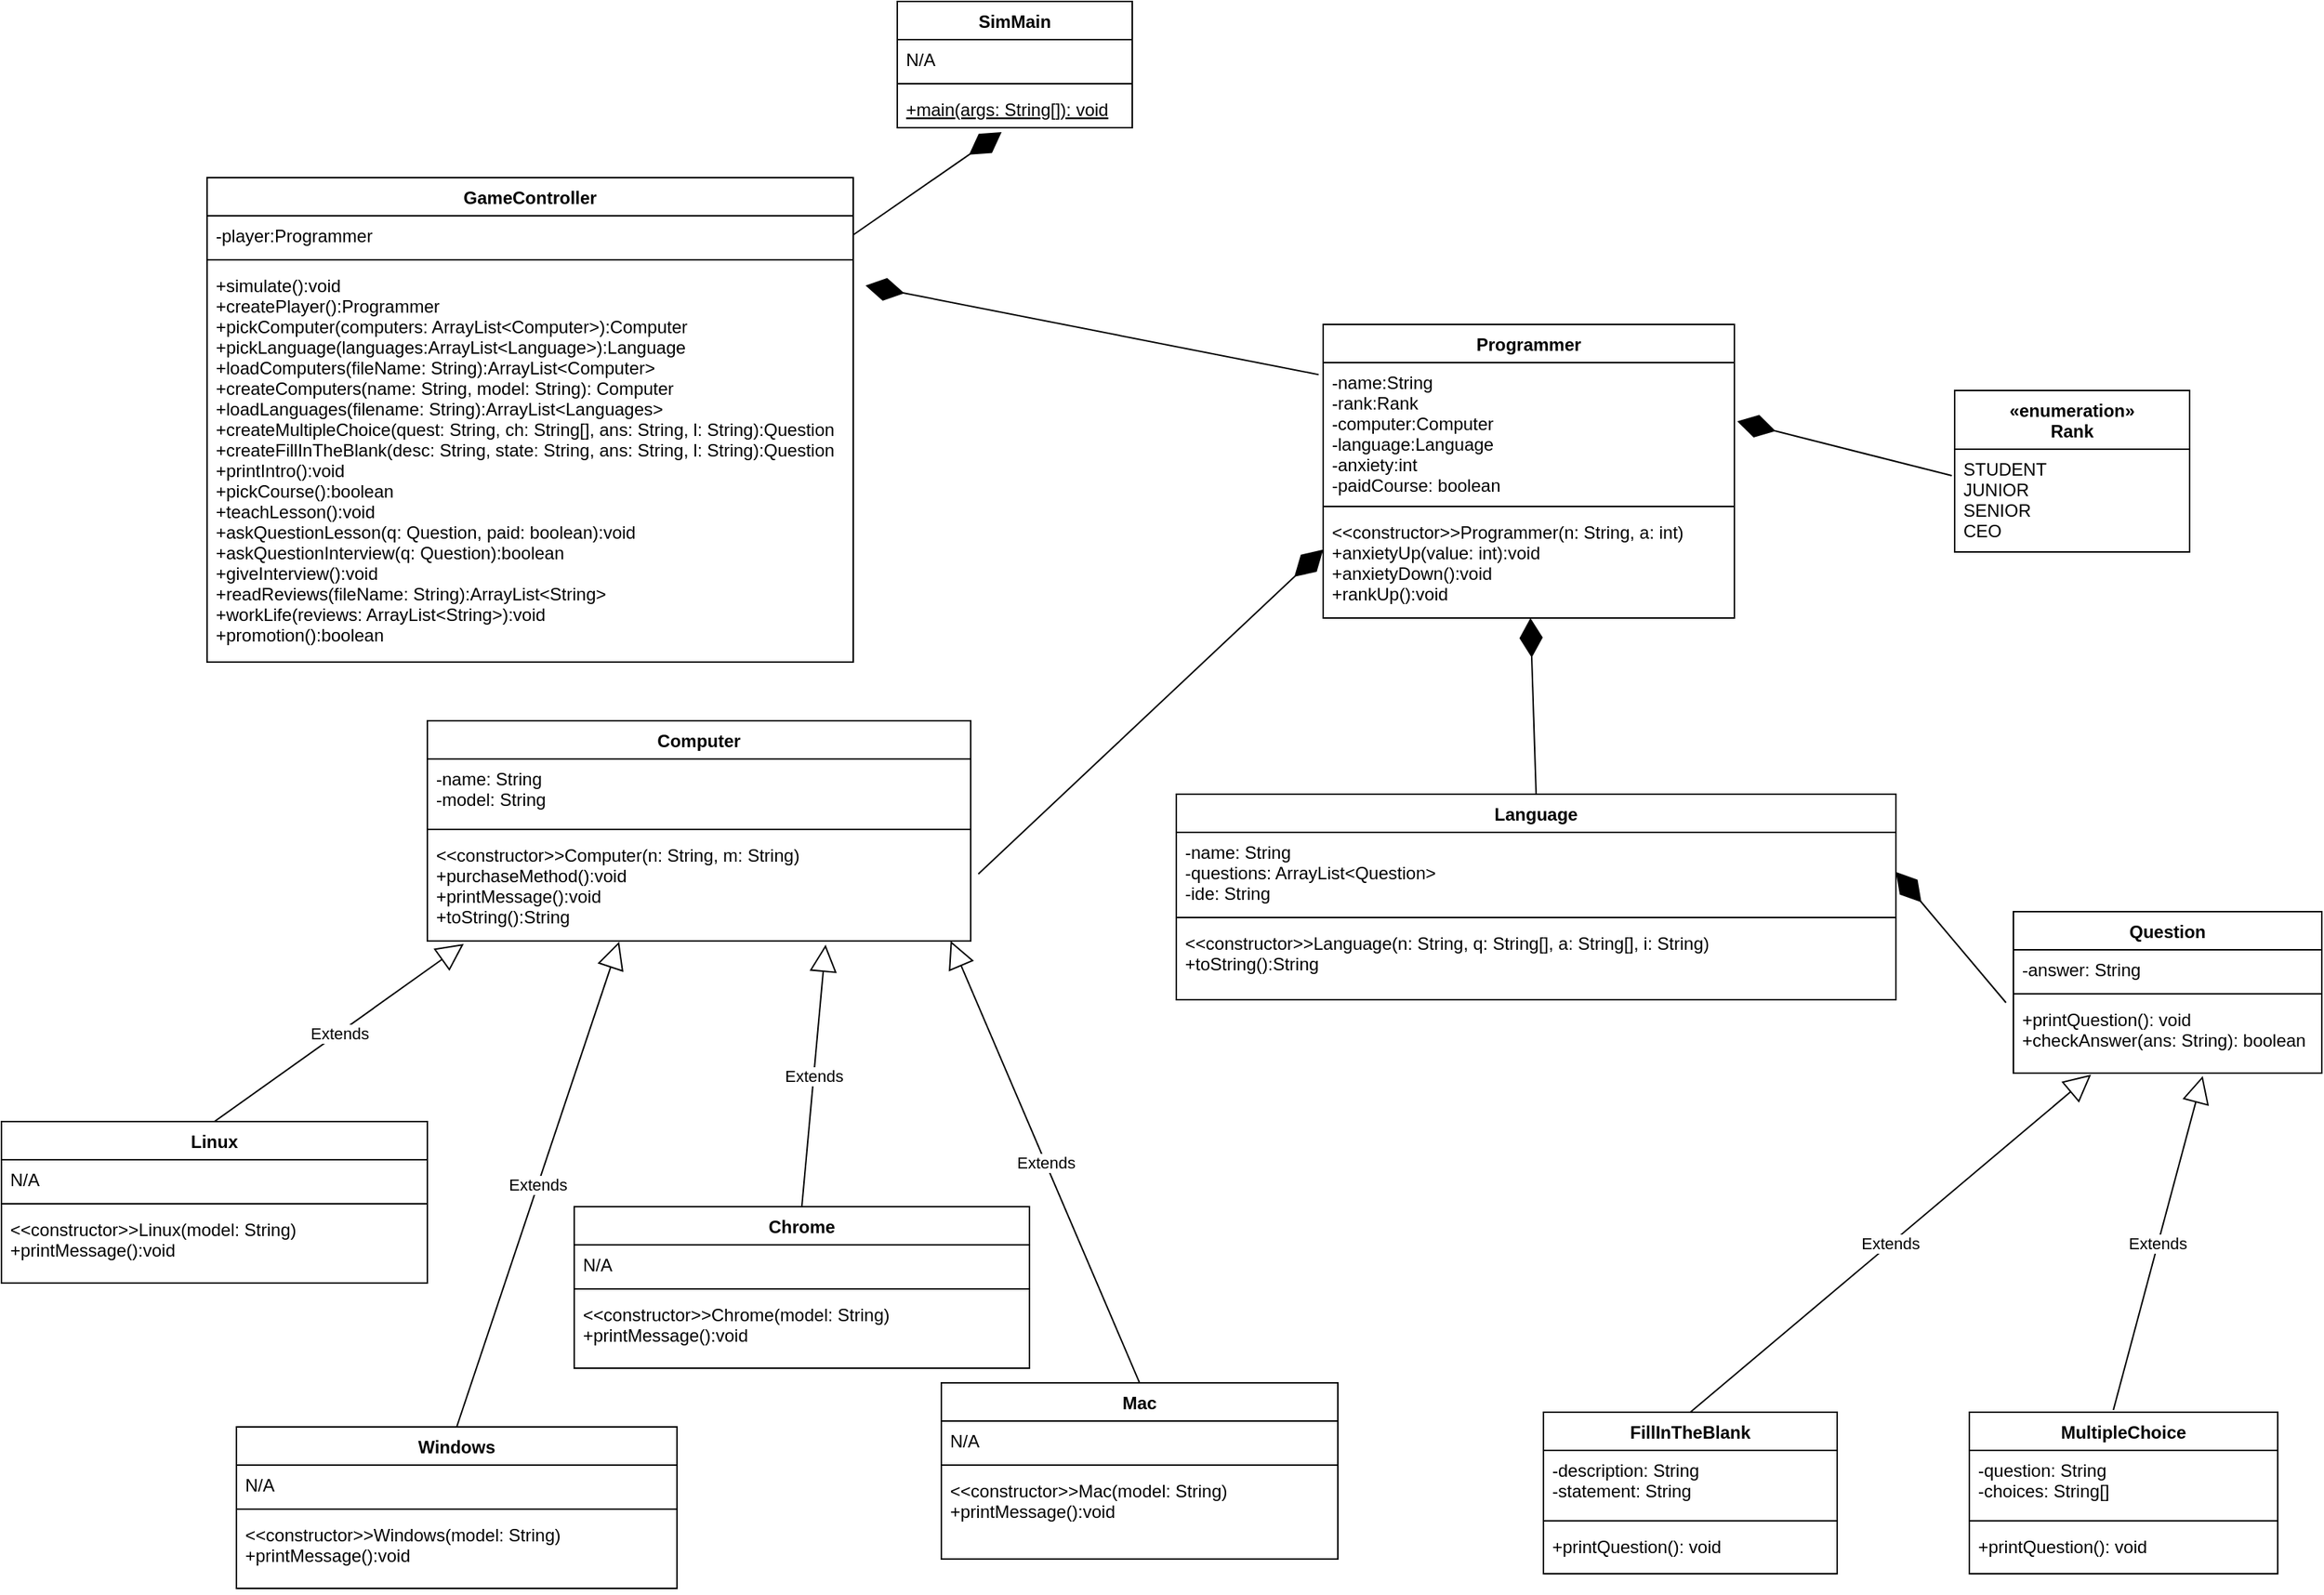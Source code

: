 <mxfile version="20.6.0" type="google"><diagram id="C5RBs43oDa-KdzZeNtuy" name="Page-1"><mxGraphModel grid="1" page="1" gridSize="10" guides="1" tooltips="1" connect="1" arrows="1" fold="1" pageScale="1" pageWidth="1654" pageHeight="1169" math="0" shadow="0"><root><mxCell id="WIyWlLk6GJQsqaUBKTNV-0"/><mxCell id="WIyWlLk6GJQsqaUBKTNV-1" parent="WIyWlLk6GJQsqaUBKTNV-0"/><mxCell id="19fOJ17vImWfiVm86CIg-0" value="GameController" style="swimlane;fontStyle=1;align=center;verticalAlign=top;childLayout=stackLayout;horizontal=1;startSize=26;horizontalStack=0;resizeParent=1;resizeParentMax=0;resizeLast=0;collapsible=1;marginBottom=0;" vertex="1" parent="WIyWlLk6GJQsqaUBKTNV-1"><mxGeometry x="160" y="150" width="440" height="330" as="geometry"/></mxCell><mxCell id="19fOJ17vImWfiVm86CIg-1" value="-player:Programmer" style="text;strokeColor=none;fillColor=none;align=left;verticalAlign=top;spacingLeft=4;spacingRight=4;overflow=hidden;rotatable=0;points=[[0,0.5],[1,0.5]];portConstraint=eastwest;" vertex="1" parent="19fOJ17vImWfiVm86CIg-0"><mxGeometry y="26" width="440" height="26" as="geometry"/></mxCell><mxCell id="19fOJ17vImWfiVm86CIg-2" value="" style="line;strokeWidth=1;fillColor=none;align=left;verticalAlign=middle;spacingTop=-1;spacingLeft=3;spacingRight=3;rotatable=0;labelPosition=right;points=[];portConstraint=eastwest;strokeColor=inherit;" vertex="1" parent="19fOJ17vImWfiVm86CIg-0"><mxGeometry y="52" width="440" height="8" as="geometry"/></mxCell><mxCell id="19fOJ17vImWfiVm86CIg-3" value="+simulate():void&#10;+createPlayer():Programmer&#10;+pickComputer(computers: ArrayList&lt;Computer&gt;):Computer&#10;+pickLanguage(languages:ArrayList&lt;Language&gt;):Language&#10;+loadComputers(fileName: String):ArrayList&lt;Computer&gt;&#10;+createComputers(name: String, model: String): Computer&#10;+loadLanguages(filename: String):ArrayList&lt;Languages&gt;&#10;+createMultipleChoice(quest: String, ch: String[], ans: String, l: String):Question&#10;+createFillInTheBlank(desc: String, state: String, ans: String, l: String):Question&#10;+printIntro():void&#10;+pickCourse():boolean &#10;+teachLesson():void&#10;+askQuestionLesson(q: Question, paid: boolean):void&#10;+askQuestionInterview(q: Question):boolean&#10;+giveInterview():void&#10;+readReviews(fileName: String):ArrayList&lt;String&gt;&#10;+workLife(reviews: ArrayList&lt;String&gt;):void&#10;+promotion():boolean" style="text;strokeColor=none;fillColor=none;align=left;verticalAlign=top;spacingLeft=4;spacingRight=4;overflow=hidden;rotatable=0;points=[[0,0.5],[1,0.5]];portConstraint=eastwest;fontStyle=0" vertex="1" parent="19fOJ17vImWfiVm86CIg-0"><mxGeometry y="60" width="440" height="270" as="geometry"/></mxCell><mxCell id="19fOJ17vImWfiVm86CIg-4" value="Language" style="swimlane;fontStyle=1;align=center;verticalAlign=top;childLayout=stackLayout;horizontal=1;startSize=26;horizontalStack=0;resizeParent=1;resizeParentMax=0;resizeLast=0;collapsible=1;marginBottom=0;" vertex="1" parent="WIyWlLk6GJQsqaUBKTNV-1"><mxGeometry x="820" y="570" width="490" height="140" as="geometry"/></mxCell><mxCell id="19fOJ17vImWfiVm86CIg-5" value="-name: String&#10;            -questions: ArrayList&lt;Question&gt;&#10;            -ide: String" style="text;strokeColor=none;fillColor=none;align=left;verticalAlign=top;spacingLeft=4;spacingRight=4;overflow=hidden;rotatable=0;points=[[0,0.5],[1,0.5]];portConstraint=eastwest;" vertex="1" parent="19fOJ17vImWfiVm86CIg-4"><mxGeometry y="26" width="490" height="54" as="geometry"/></mxCell><mxCell id="19fOJ17vImWfiVm86CIg-6" value="" style="line;strokeWidth=1;fillColor=none;align=left;verticalAlign=middle;spacingTop=-1;spacingLeft=3;spacingRight=3;rotatable=0;labelPosition=right;points=[];portConstraint=eastwest;strokeColor=inherit;" vertex="1" parent="19fOJ17vImWfiVm86CIg-4"><mxGeometry y="80" width="490" height="8" as="geometry"/></mxCell><mxCell id="19fOJ17vImWfiVm86CIg-7" value="&lt;&lt;constructor&gt;&gt;Language(n: String, q: String[], a: String[], i: String)&#10;+toString():String&#10;" style="text;strokeColor=none;fillColor=none;align=left;verticalAlign=top;spacingLeft=4;spacingRight=4;overflow=hidden;rotatable=0;points=[[0,0.5],[1,0.5]];portConstraint=eastwest;" vertex="1" parent="19fOJ17vImWfiVm86CIg-4"><mxGeometry y="88" width="490" height="52" as="geometry"/></mxCell><mxCell id="19fOJ17vImWfiVm86CIg-12" value="MultipleChoice" style="swimlane;fontStyle=1;align=center;verticalAlign=top;childLayout=stackLayout;horizontal=1;startSize=26;horizontalStack=0;resizeParent=1;resizeParentMax=0;resizeLast=0;collapsible=1;marginBottom=0;" vertex="1" parent="WIyWlLk6GJQsqaUBKTNV-1"><mxGeometry x="1360" y="991.01" width="210" height="110" as="geometry"/></mxCell><mxCell id="19fOJ17vImWfiVm86CIg-13" value="-question: String&#10;-choices: String[]" style="text;strokeColor=none;fillColor=none;align=left;verticalAlign=top;spacingLeft=4;spacingRight=4;overflow=hidden;rotatable=0;points=[[0,0.5],[1,0.5]];portConstraint=eastwest;" vertex="1" parent="19fOJ17vImWfiVm86CIg-12"><mxGeometry y="26" width="210" height="44" as="geometry"/></mxCell><mxCell id="19fOJ17vImWfiVm86CIg-14" value="" style="line;strokeWidth=1;fillColor=none;align=left;verticalAlign=middle;spacingTop=-1;spacingLeft=3;spacingRight=3;rotatable=0;labelPosition=right;points=[];portConstraint=eastwest;strokeColor=inherit;" vertex="1" parent="19fOJ17vImWfiVm86CIg-12"><mxGeometry y="70" width="210" height="8" as="geometry"/></mxCell><mxCell id="19fOJ17vImWfiVm86CIg-15" value="+printQuestion(): void" style="text;strokeColor=none;fillColor=none;align=left;verticalAlign=top;spacingLeft=4;spacingRight=4;overflow=hidden;rotatable=0;points=[[0,0.5],[1,0.5]];portConstraint=eastwest;" vertex="1" parent="19fOJ17vImWfiVm86CIg-12"><mxGeometry y="78" width="210" height="32" as="geometry"/></mxCell><mxCell id="19fOJ17vImWfiVm86CIg-16" value="Question" style="swimlane;fontStyle=1;align=center;verticalAlign=top;childLayout=stackLayout;horizontal=1;startSize=26;horizontalStack=0;resizeParent=1;resizeParentMax=0;resizeLast=0;collapsible=1;marginBottom=0;" vertex="1" parent="WIyWlLk6GJQsqaUBKTNV-1"><mxGeometry x="1390" y="650" width="210" height="110" as="geometry"/></mxCell><mxCell id="19fOJ17vImWfiVm86CIg-17" value="-answer: String" style="text;strokeColor=none;fillColor=none;align=left;verticalAlign=top;spacingLeft=4;spacingRight=4;overflow=hidden;rotatable=0;points=[[0,0.5],[1,0.5]];portConstraint=eastwest;" vertex="1" parent="19fOJ17vImWfiVm86CIg-16"><mxGeometry y="26" width="210" height="26" as="geometry"/></mxCell><mxCell id="19fOJ17vImWfiVm86CIg-18" value="" style="line;strokeWidth=1;fillColor=none;align=left;verticalAlign=middle;spacingTop=-1;spacingLeft=3;spacingRight=3;rotatable=0;labelPosition=right;points=[];portConstraint=eastwest;strokeColor=inherit;" vertex="1" parent="19fOJ17vImWfiVm86CIg-16"><mxGeometry y="52" width="210" height="8" as="geometry"/></mxCell><mxCell id="19fOJ17vImWfiVm86CIg-19" value="+printQuestion(): void&#10;+checkAnswer(ans: String): boolean" style="text;strokeColor=none;fillColor=none;align=left;verticalAlign=top;spacingLeft=4;spacingRight=4;overflow=hidden;rotatable=0;points=[[0,0.5],[1,0.5]];portConstraint=eastwest;" vertex="1" parent="19fOJ17vImWfiVm86CIg-16"><mxGeometry y="60" width="210" height="50" as="geometry"/></mxCell><mxCell id="19fOJ17vImWfiVm86CIg-20" value="Programmer" style="swimlane;fontStyle=1;align=center;verticalAlign=top;childLayout=stackLayout;horizontal=1;startSize=26;horizontalStack=0;resizeParent=1;resizeParentMax=0;resizeLast=0;collapsible=1;marginBottom=0;" vertex="1" parent="WIyWlLk6GJQsqaUBKTNV-1"><mxGeometry x="920" y="250" width="280" height="200" as="geometry"/></mxCell><mxCell id="19fOJ17vImWfiVm86CIg-21" value="-name:String&#10;-rank:Rank&#10;-computer:Computer&#10;-language:Language&#10;-anxiety:int&#10;-paidCourse: boolean&#10;" style="text;strokeColor=none;fillColor=none;align=left;verticalAlign=top;spacingLeft=4;spacingRight=4;overflow=hidden;rotatable=0;points=[[0,0.5],[1,0.5]];portConstraint=eastwest;" vertex="1" parent="19fOJ17vImWfiVm86CIg-20"><mxGeometry y="26" width="280" height="94" as="geometry"/></mxCell><mxCell id="19fOJ17vImWfiVm86CIg-22" value="" style="line;strokeWidth=1;fillColor=none;align=left;verticalAlign=middle;spacingTop=-1;spacingLeft=3;spacingRight=3;rotatable=0;labelPosition=right;points=[];portConstraint=eastwest;strokeColor=inherit;" vertex="1" parent="19fOJ17vImWfiVm86CIg-20"><mxGeometry y="120" width="280" height="8" as="geometry"/></mxCell><mxCell id="19fOJ17vImWfiVm86CIg-23" value="&lt;&lt;constructor&gt;&gt;Programmer(n: String, a: int)&#10;+anxietyUp(value: int):void&#10;+anxietyDown():void&#10;+rankUp():void&#10;" style="text;strokeColor=none;fillColor=none;align=left;verticalAlign=top;spacingLeft=4;spacingRight=4;overflow=hidden;rotatable=0;points=[[0,0.5],[1,0.5]];portConstraint=eastwest;" vertex="1" parent="19fOJ17vImWfiVm86CIg-20"><mxGeometry y="128" width="280" height="72" as="geometry"/></mxCell><mxCell id="19fOJ17vImWfiVm86CIg-24" value="FillInTheBlank" style="swimlane;fontStyle=1;align=center;verticalAlign=top;childLayout=stackLayout;horizontal=1;startSize=26;horizontalStack=0;resizeParent=1;resizeParentMax=0;resizeLast=0;collapsible=1;marginBottom=0;" vertex="1" parent="WIyWlLk6GJQsqaUBKTNV-1"><mxGeometry x="1070" y="991.01" width="200" height="110" as="geometry"/></mxCell><mxCell id="19fOJ17vImWfiVm86CIg-25" value="-description: String&#10;-statement: String" style="text;strokeColor=none;fillColor=none;align=left;verticalAlign=top;spacingLeft=4;spacingRight=4;overflow=hidden;rotatable=0;points=[[0,0.5],[1,0.5]];portConstraint=eastwest;" vertex="1" parent="19fOJ17vImWfiVm86CIg-24"><mxGeometry y="26" width="200" height="44" as="geometry"/></mxCell><mxCell id="19fOJ17vImWfiVm86CIg-26" value="" style="line;strokeWidth=1;fillColor=none;align=left;verticalAlign=middle;spacingTop=-1;spacingLeft=3;spacingRight=3;rotatable=0;labelPosition=right;points=[];portConstraint=eastwest;strokeColor=inherit;" vertex="1" parent="19fOJ17vImWfiVm86CIg-24"><mxGeometry y="70" width="200" height="8" as="geometry"/></mxCell><mxCell id="19fOJ17vImWfiVm86CIg-27" value="+printQuestion(): void&#10;" style="text;strokeColor=none;fillColor=none;align=left;verticalAlign=top;spacingLeft=4;spacingRight=4;overflow=hidden;rotatable=0;points=[[0,0.5],[1,0.5]];portConstraint=eastwest;" vertex="1" parent="19fOJ17vImWfiVm86CIg-24"><mxGeometry y="78" width="200" height="32" as="geometry"/></mxCell><mxCell id="19fOJ17vImWfiVm86CIg-28" value="Windows" style="swimlane;fontStyle=1;align=center;verticalAlign=top;childLayout=stackLayout;horizontal=1;startSize=26;horizontalStack=0;resizeParent=1;resizeParentMax=0;resizeLast=0;collapsible=1;marginBottom=0;" vertex="1" parent="WIyWlLk6GJQsqaUBKTNV-1"><mxGeometry x="180" y="1001.01" width="300" height="110" as="geometry"/></mxCell><mxCell id="19fOJ17vImWfiVm86CIg-29" value="N/A" style="text;strokeColor=none;fillColor=none;align=left;verticalAlign=top;spacingLeft=4;spacingRight=4;overflow=hidden;rotatable=0;points=[[0,0.5],[1,0.5]];portConstraint=eastwest;" vertex="1" parent="19fOJ17vImWfiVm86CIg-28"><mxGeometry y="26" width="300" height="26" as="geometry"/></mxCell><mxCell id="19fOJ17vImWfiVm86CIg-30" value="" style="line;strokeWidth=1;fillColor=none;align=left;verticalAlign=middle;spacingTop=-1;spacingLeft=3;spacingRight=3;rotatable=0;labelPosition=right;points=[];portConstraint=eastwest;strokeColor=inherit;" vertex="1" parent="19fOJ17vImWfiVm86CIg-28"><mxGeometry y="52" width="300" height="8" as="geometry"/></mxCell><mxCell id="19fOJ17vImWfiVm86CIg-31" value="&lt;&lt;constructor&gt;&gt;Windows(model: String)&#10;+printMessage():void&#10;" style="text;strokeColor=none;fillColor=none;align=left;verticalAlign=top;spacingLeft=4;spacingRight=4;overflow=hidden;rotatable=0;points=[[0,0.5],[1,0.5]];portConstraint=eastwest;" vertex="1" parent="19fOJ17vImWfiVm86CIg-28"><mxGeometry y="60" width="300" height="50" as="geometry"/></mxCell><mxCell id="19fOJ17vImWfiVm86CIg-32" value="Computer" style="swimlane;fontStyle=1;align=center;verticalAlign=top;childLayout=stackLayout;horizontal=1;startSize=26;horizontalStack=0;resizeParent=1;resizeParentMax=0;resizeLast=0;collapsible=1;marginBottom=0;" vertex="1" parent="WIyWlLk6GJQsqaUBKTNV-1"><mxGeometry x="310" y="520" width="370" height="150" as="geometry"/></mxCell><mxCell id="19fOJ17vImWfiVm86CIg-33" value="-name: String&#10;-model: String&#10;" style="text;strokeColor=none;fillColor=none;align=left;verticalAlign=top;spacingLeft=4;spacingRight=4;overflow=hidden;rotatable=0;points=[[0,0.5],[1,0.5]];portConstraint=eastwest;" vertex="1" parent="19fOJ17vImWfiVm86CIg-32"><mxGeometry y="26" width="370" height="44" as="geometry"/></mxCell><mxCell id="19fOJ17vImWfiVm86CIg-34" value="" style="line;strokeWidth=1;fillColor=none;align=left;verticalAlign=middle;spacingTop=-1;spacingLeft=3;spacingRight=3;rotatable=0;labelPosition=right;points=[];portConstraint=eastwest;strokeColor=inherit;" vertex="1" parent="19fOJ17vImWfiVm86CIg-32"><mxGeometry y="70" width="370" height="8" as="geometry"/></mxCell><mxCell id="19fOJ17vImWfiVm86CIg-35" value="&lt;&lt;constructor&gt;&gt;Computer(n: String, m: String)&#10;+purchaseMethod():void&#10;+printMessage():void&#10;+toString():String&#10;" style="text;strokeColor=none;fillColor=none;align=left;verticalAlign=top;spacingLeft=4;spacingRight=4;overflow=hidden;rotatable=0;points=[[0,0.5],[1,0.5]];portConstraint=eastwest;" vertex="1" parent="19fOJ17vImWfiVm86CIg-32"><mxGeometry y="78" width="370" height="72" as="geometry"/></mxCell><mxCell id="19fOJ17vImWfiVm86CIg-40" value="Mac" style="swimlane;fontStyle=1;align=center;verticalAlign=top;childLayout=stackLayout;horizontal=1;startSize=26;horizontalStack=0;resizeParent=1;resizeParentMax=0;resizeLast=0;collapsible=1;marginBottom=0;" vertex="1" parent="WIyWlLk6GJQsqaUBKTNV-1"><mxGeometry x="660" y="971.01" width="270" height="120" as="geometry"/></mxCell><mxCell id="19fOJ17vImWfiVm86CIg-41" value="N/A" style="text;strokeColor=none;fillColor=none;align=left;verticalAlign=top;spacingLeft=4;spacingRight=4;overflow=hidden;rotatable=0;points=[[0,0.5],[1,0.5]];portConstraint=eastwest;" vertex="1" parent="19fOJ17vImWfiVm86CIg-40"><mxGeometry y="26" width="270" height="26" as="geometry"/></mxCell><mxCell id="19fOJ17vImWfiVm86CIg-42" value="" style="line;strokeWidth=1;fillColor=none;align=left;verticalAlign=middle;spacingTop=-1;spacingLeft=3;spacingRight=3;rotatable=0;labelPosition=right;points=[];portConstraint=eastwest;strokeColor=inherit;" vertex="1" parent="19fOJ17vImWfiVm86CIg-40"><mxGeometry y="52" width="270" height="8" as="geometry"/></mxCell><mxCell id="19fOJ17vImWfiVm86CIg-43" value="&lt;&lt;constructor&gt;&gt;Mac(model: String)&#10;+printMessage():void" style="text;strokeColor=none;fillColor=none;align=left;verticalAlign=top;spacingLeft=4;spacingRight=4;overflow=hidden;rotatable=0;points=[[0,0.5],[1,0.5]];portConstraint=eastwest;" vertex="1" parent="19fOJ17vImWfiVm86CIg-40"><mxGeometry y="60" width="270" height="60" as="geometry"/></mxCell><mxCell id="19fOJ17vImWfiVm86CIg-48" value="Chrome" style="swimlane;fontStyle=1;align=center;verticalAlign=top;childLayout=stackLayout;horizontal=1;startSize=26;horizontalStack=0;resizeParent=1;resizeParentMax=0;resizeLast=0;collapsible=1;marginBottom=0;" vertex="1" parent="WIyWlLk6GJQsqaUBKTNV-1"><mxGeometry x="410" y="851.01" width="310" height="110" as="geometry"/></mxCell><mxCell id="19fOJ17vImWfiVm86CIg-49" value="N/A" style="text;strokeColor=none;fillColor=none;align=left;verticalAlign=top;spacingLeft=4;spacingRight=4;overflow=hidden;rotatable=0;points=[[0,0.5],[1,0.5]];portConstraint=eastwest;" vertex="1" parent="19fOJ17vImWfiVm86CIg-48"><mxGeometry y="26" width="310" height="26" as="geometry"/></mxCell><mxCell id="19fOJ17vImWfiVm86CIg-50" value="" style="line;strokeWidth=1;fillColor=none;align=left;verticalAlign=middle;spacingTop=-1;spacingLeft=3;spacingRight=3;rotatable=0;labelPosition=right;points=[];portConstraint=eastwest;strokeColor=inherit;" vertex="1" parent="19fOJ17vImWfiVm86CIg-48"><mxGeometry y="52" width="310" height="8" as="geometry"/></mxCell><mxCell id="19fOJ17vImWfiVm86CIg-51" value="&lt;&lt;constructor&gt;&gt;Chrome(model: String)&#10;+printMessage():void&#10;" style="text;strokeColor=none;fillColor=none;align=left;verticalAlign=top;spacingLeft=4;spacingRight=4;overflow=hidden;rotatable=0;points=[[0,0.5],[1,0.5]];portConstraint=eastwest;" vertex="1" parent="19fOJ17vImWfiVm86CIg-48"><mxGeometry y="60" width="310" height="50" as="geometry"/></mxCell><mxCell id="KETrmyFoDPBrCZwrwjwJ-8" value="Extends" style="endArrow=block;endSize=16;endFill=0;html=1;rounded=0;exitX=0.5;exitY=0;exitDx=0;exitDy=0;entryX=0.067;entryY=1.028;entryDx=0;entryDy=0;entryPerimeter=0;startArrow=none;" edge="1" parent="WIyWlLk6GJQsqaUBKTNV-1" source="19fOJ17vImWfiVm86CIg-44" target="19fOJ17vImWfiVm86CIg-35"><mxGeometry width="160" relative="1" as="geometry"><mxPoint x="155" y="841.01" as="sourcePoint"/><mxPoint x="300" y="741.01" as="targetPoint"/></mxGeometry></mxCell><mxCell id="KETrmyFoDPBrCZwrwjwJ-9" value="Extends" style="endArrow=block;endSize=16;endFill=0;html=1;rounded=0;exitX=0.5;exitY=0;exitDx=0;exitDy=0;entryX=0.353;entryY=1.007;entryDx=0;entryDy=0;entryPerimeter=0;" edge="1" parent="WIyWlLk6GJQsqaUBKTNV-1" source="19fOJ17vImWfiVm86CIg-28" target="19fOJ17vImWfiVm86CIg-35"><mxGeometry width="160" relative="1" as="geometry"><mxPoint x="110" y="941.01" as="sourcePoint"/><mxPoint x="387" y="632.036" as="targetPoint"/></mxGeometry></mxCell><mxCell id="KETrmyFoDPBrCZwrwjwJ-10" value="Extends" style="endArrow=block;endSize=16;endFill=0;html=1;rounded=0;exitX=0.5;exitY=0;exitDx=0;exitDy=0;entryX=0.733;entryY=1.035;entryDx=0;entryDy=0;entryPerimeter=0;" edge="1" parent="WIyWlLk6GJQsqaUBKTNV-1" source="19fOJ17vImWfiVm86CIg-48" target="19fOJ17vImWfiVm86CIg-35"><mxGeometry width="160" relative="1" as="geometry"><mxPoint x="320" y="941.01" as="sourcePoint"/><mxPoint x="370" y="671.01" as="targetPoint"/><Array as="points"/></mxGeometry></mxCell><mxCell id="KETrmyFoDPBrCZwrwjwJ-11" value="Extends" style="endArrow=block;endSize=16;endFill=0;html=1;rounded=0;exitX=0.5;exitY=0;exitDx=0;exitDy=0;entryX=0.963;entryY=1;entryDx=0;entryDy=0;entryPerimeter=0;" edge="1" parent="WIyWlLk6GJQsqaUBKTNV-1" source="19fOJ17vImWfiVm86CIg-40" target="19fOJ17vImWfiVm86CIg-35"><mxGeometry width="160" relative="1" as="geometry"><mxPoint x="530" y="941.01" as="sourcePoint"/><mxPoint x="690" y="741.01" as="targetPoint"/></mxGeometry></mxCell><mxCell id="KETrmyFoDPBrCZwrwjwJ-12" value="" style="endArrow=diamondThin;endFill=1;endSize=24;html=1;rounded=0;entryX=1.019;entryY=0.05;entryDx=0;entryDy=0;entryPerimeter=0;exitX=-0.011;exitY=0.087;exitDx=0;exitDy=0;exitPerimeter=0;" edge="1" parent="WIyWlLk6GJQsqaUBKTNV-1" source="19fOJ17vImWfiVm86CIg-21" target="19fOJ17vImWfiVm86CIg-3"><mxGeometry width="160" relative="1" as="geometry"><mxPoint x="900" y="421.01" as="sourcePoint"/><mxPoint x="-260" y="930.01" as="targetPoint"/></mxGeometry></mxCell><mxCell id="KETrmyFoDPBrCZwrwjwJ-13" value="" style="endArrow=diamondThin;endFill=1;endSize=24;html=1;rounded=0;exitX=0.5;exitY=0;exitDx=0;exitDy=0;" edge="1" parent="WIyWlLk6GJQsqaUBKTNV-1" source="19fOJ17vImWfiVm86CIg-4" target="19fOJ17vImWfiVm86CIg-23"><mxGeometry width="160" relative="1" as="geometry"><mxPoint x="880" y="631.01" as="sourcePoint"/><mxPoint x="1040" y="631.01" as="targetPoint"/></mxGeometry></mxCell><mxCell id="KETrmyFoDPBrCZwrwjwJ-14" value="" style="endArrow=diamondThin;endFill=1;endSize=24;html=1;rounded=0;exitX=1.014;exitY=0.366;exitDx=0;exitDy=0;exitPerimeter=0;entryX=0;entryY=0.353;entryDx=0;entryDy=0;entryPerimeter=0;" edge="1" parent="WIyWlLk6GJQsqaUBKTNV-1" source="19fOJ17vImWfiVm86CIg-35" target="19fOJ17vImWfiVm86CIg-23"><mxGeometry width="160" relative="1" as="geometry"><mxPoint x="600" y="581.01" as="sourcePoint"/><mxPoint x="760" y="581.01" as="targetPoint"/></mxGeometry></mxCell><mxCell id="-ymsfHgFUcWdHNdAmMKI-0" value="Extends" style="endArrow=block;endSize=16;endFill=0;html=1;rounded=0;exitX=0.5;exitY=0;exitDx=0;exitDy=0;entryX=0.252;entryY=1.02;entryDx=0;entryDy=0;entryPerimeter=0;" edge="1" parent="WIyWlLk6GJQsqaUBKTNV-1" source="19fOJ17vImWfiVm86CIg-24" target="19fOJ17vImWfiVm86CIg-19"><mxGeometry width="160" relative="1" as="geometry"><mxPoint x="1131.5" y="951.01" as="sourcePoint"/><mxPoint x="1460" y="770" as="targetPoint"/></mxGeometry></mxCell><mxCell id="-ymsfHgFUcWdHNdAmMKI-1" value="Extends" style="endArrow=block;endSize=16;endFill=0;html=1;rounded=0;exitX=0.467;exitY=-0.014;exitDx=0;exitDy=0;exitPerimeter=0;entryX=0.614;entryY=1.04;entryDx=0;entryDy=0;entryPerimeter=0;" edge="1" parent="WIyWlLk6GJQsqaUBKTNV-1" source="19fOJ17vImWfiVm86CIg-12" target="19fOJ17vImWfiVm86CIg-19"><mxGeometry width="160" relative="1" as="geometry"><mxPoint x="1180" y="1001.01" as="sourcePoint"/><mxPoint x="1530" y="760" as="targetPoint"/></mxGeometry></mxCell><mxCell id="-ymsfHgFUcWdHNdAmMKI-2" value="" style="endArrow=diamondThin;endFill=1;endSize=24;html=1;rounded=0;entryX=1;entryY=0.5;entryDx=0;entryDy=0;exitX=-0.024;exitY=0.04;exitDx=0;exitDy=0;exitPerimeter=0;" edge="1" parent="WIyWlLk6GJQsqaUBKTNV-1" source="19fOJ17vImWfiVm86CIg-19" target="19fOJ17vImWfiVm86CIg-5"><mxGeometry width="160" relative="1" as="geometry"><mxPoint x="1390" y="670" as="sourcePoint"/><mxPoint x="1003.351" y="601.01" as="targetPoint"/></mxGeometry></mxCell><mxCell id="w0WHKTj040j5bF2Tq7Fm-9" value="«enumeration»&#10;Rank" style="swimlane;fontStyle=1;align=center;verticalAlign=top;childLayout=stackLayout;horizontal=1;startSize=40;horizontalStack=0;resizeParent=1;resizeParentMax=0;resizeLast=0;collapsible=1;marginBottom=0;" vertex="1" parent="WIyWlLk6GJQsqaUBKTNV-1"><mxGeometry x="1350" y="295" width="160" height="110" as="geometry"/></mxCell><mxCell id="w0WHKTj040j5bF2Tq7Fm-12" value="STUDENT&#10;JUNIOR&#10;SENIOR&#10;CEO" style="text;strokeColor=none;fillColor=none;align=left;verticalAlign=top;spacingLeft=4;spacingRight=4;overflow=hidden;rotatable=0;points=[[0,0.5],[1,0.5]];portConstraint=eastwest;" vertex="1" parent="w0WHKTj040j5bF2Tq7Fm-9"><mxGeometry y="40" width="160" height="70" as="geometry"/></mxCell><mxCell id="reeWMcVwzpFpXDEuqo-S-1" value="" style="endArrow=diamondThin;endFill=1;endSize=24;html=1;rounded=0;exitX=-0.012;exitY=0.257;exitDx=0;exitDy=0;exitPerimeter=0;entryX=1.007;entryY=0.426;entryDx=0;entryDy=0;entryPerimeter=0;" edge="1" parent="WIyWlLk6GJQsqaUBKTNV-1" source="w0WHKTj040j5bF2Tq7Fm-12" target="19fOJ17vImWfiVm86CIg-21"><mxGeometry width="160" relative="1" as="geometry"><mxPoint x="695.18" y="620.002" as="sourcePoint"/><mxPoint x="1115" y="210" as="targetPoint"/></mxGeometry></mxCell><mxCell id="reeWMcVwzpFpXDEuqo-S-2" value="SimMain" style="swimlane;fontStyle=1;align=center;verticalAlign=top;childLayout=stackLayout;horizontal=1;startSize=26;horizontalStack=0;resizeParent=1;resizeParentMax=0;resizeLast=0;collapsible=1;marginBottom=0;" vertex="1" parent="WIyWlLk6GJQsqaUBKTNV-1"><mxGeometry x="630" y="30" width="160" height="86" as="geometry"/></mxCell><mxCell id="reeWMcVwzpFpXDEuqo-S-3" value="N/A" style="text;strokeColor=none;fillColor=none;align=left;verticalAlign=top;spacingLeft=4;spacingRight=4;overflow=hidden;rotatable=0;points=[[0,0.5],[1,0.5]];portConstraint=eastwest;" vertex="1" parent="reeWMcVwzpFpXDEuqo-S-2"><mxGeometry y="26" width="160" height="26" as="geometry"/></mxCell><mxCell id="reeWMcVwzpFpXDEuqo-S-4" value="" style="line;strokeWidth=1;fillColor=none;align=left;verticalAlign=middle;spacingTop=-1;spacingLeft=3;spacingRight=3;rotatable=0;labelPosition=right;points=[];portConstraint=eastwest;strokeColor=inherit;" vertex="1" parent="reeWMcVwzpFpXDEuqo-S-2"><mxGeometry y="52" width="160" height="8" as="geometry"/></mxCell><mxCell id="reeWMcVwzpFpXDEuqo-S-5" value="+main(args: String[]): void" style="text;strokeColor=none;fillColor=none;align=left;verticalAlign=top;spacingLeft=4;spacingRight=4;overflow=hidden;rotatable=0;points=[[0,0.5],[1,0.5]];portConstraint=eastwest;fontStyle=4" vertex="1" parent="reeWMcVwzpFpXDEuqo-S-2"><mxGeometry y="60" width="160" height="26" as="geometry"/></mxCell><mxCell id="reeWMcVwzpFpXDEuqo-S-6" value="" style="endArrow=diamondThin;endFill=1;endSize=24;html=1;rounded=0;exitX=1;exitY=0.5;exitDx=0;exitDy=0;entryX=0.444;entryY=1.115;entryDx=0;entryDy=0;entryPerimeter=0;" edge="1" parent="WIyWlLk6GJQsqaUBKTNV-1" source="19fOJ17vImWfiVm86CIg-1" target="reeWMcVwzpFpXDEuqo-S-5"><mxGeometry width="160" relative="1" as="geometry"><mxPoint x="695.18" y="620.002" as="sourcePoint"/><mxPoint x="770.08" y="190" as="targetPoint"/><Array as="points"/></mxGeometry></mxCell><mxCell id="19fOJ17vImWfiVm86CIg-44" value="Linux" style="swimlane;fontStyle=1;align=center;verticalAlign=top;childLayout=stackLayout;horizontal=1;startSize=26;horizontalStack=0;resizeParent=1;resizeParentMax=0;resizeLast=0;collapsible=1;marginBottom=0;" vertex="1" parent="WIyWlLk6GJQsqaUBKTNV-1"><mxGeometry x="20" y="793.01" width="290" height="110" as="geometry"/></mxCell><mxCell id="19fOJ17vImWfiVm86CIg-45" value="N/A" style="text;strokeColor=none;fillColor=none;align=left;verticalAlign=top;spacingLeft=4;spacingRight=4;overflow=hidden;rotatable=0;points=[[0,0.5],[1,0.5]];portConstraint=eastwest;" vertex="1" parent="19fOJ17vImWfiVm86CIg-44"><mxGeometry y="26" width="290" height="26" as="geometry"/></mxCell><mxCell id="19fOJ17vImWfiVm86CIg-46" value="" style="line;strokeWidth=1;fillColor=none;align=left;verticalAlign=middle;spacingTop=-1;spacingLeft=3;spacingRight=3;rotatable=0;labelPosition=right;points=[];portConstraint=eastwest;strokeColor=inherit;" vertex="1" parent="19fOJ17vImWfiVm86CIg-44"><mxGeometry y="52" width="290" height="8" as="geometry"/></mxCell><mxCell id="19fOJ17vImWfiVm86CIg-47" value="&lt;&lt;constructor&gt;&gt;Linux(model: String)&#10;+printMessage():void&#10;" style="text;strokeColor=none;fillColor=none;align=left;verticalAlign=top;spacingLeft=4;spacingRight=4;overflow=hidden;rotatable=0;points=[[0,0.5],[1,0.5]];portConstraint=eastwest;" vertex="1" parent="19fOJ17vImWfiVm86CIg-44"><mxGeometry y="60" width="290" height="50" as="geometry"/></mxCell></root></mxGraphModel></diagram></mxfile>